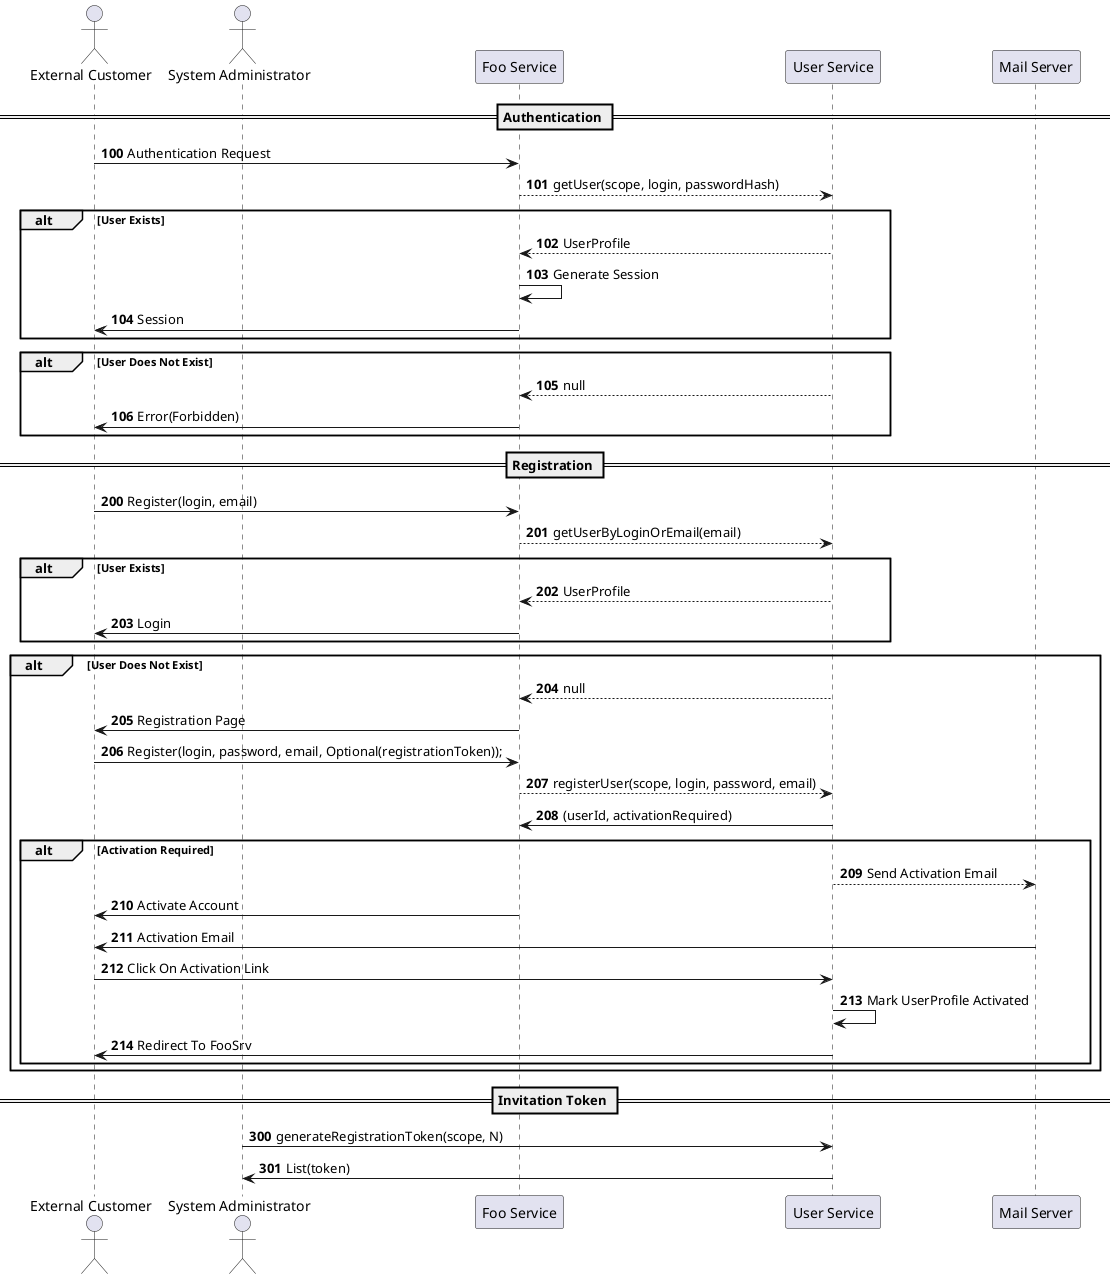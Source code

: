 @startuml

actor "External Customer" as Customer
actor "System Administrator" as Admin
participant "Foo Service" as FooSrv
participant "User Service" as UserSrv
participant "Mail Server" as Mail

autonumber 100
== Authentication ==
Customer -> FooSrv: Authentication Request
FooSrv --> UserSrv: getUser(scope, login, passwordHash)
alt User Exists
UserSrv --> FooSrv : UserProfile
FooSrv -> FooSrv : Generate Session
FooSrv -> Customer : Session
end
alt User Does Not Exist
UserSrv --> FooSrv : null
FooSrv -> Customer : Error(Forbidden)
end

autonumber 200
== Registration ==
Customer -> FooSrv: Register(login, email)
FooSrv --> UserSrv: getUserByLoginOrEmail(email)
alt User Exists
UserSrv --> FooSrv: UserProfile
FooSrv -> Customer: Login
end
alt User Does Not Exist
UserSrv --> FooSrv: null
FooSrv -> Customer: Registration Page
Customer -> FooSrv: Register(login, password, email, Optional(registrationToken));
FooSrv --> UserSrv: registerUser(scope, login, password, email)
UserSrv -> FooSrv: (userId, activationRequired)
alt Activation Required
UserSrv --> Mail: Send Activation Email
FooSrv -> Customer: Activate Account
Mail -> Customer: Activation Email
Customer -> UserSrv: Click On Activation Link
UserSrv -> UserSrv: Mark UserProfile Activated
UserSrv -> Customer: Redirect To FooSrv
end
end

autonumber 300
== Invitation Token ==
Admin -> UserSrv: generateRegistrationToken(scope, N)
UserSrv -> Admin: List(token)

@enduml
